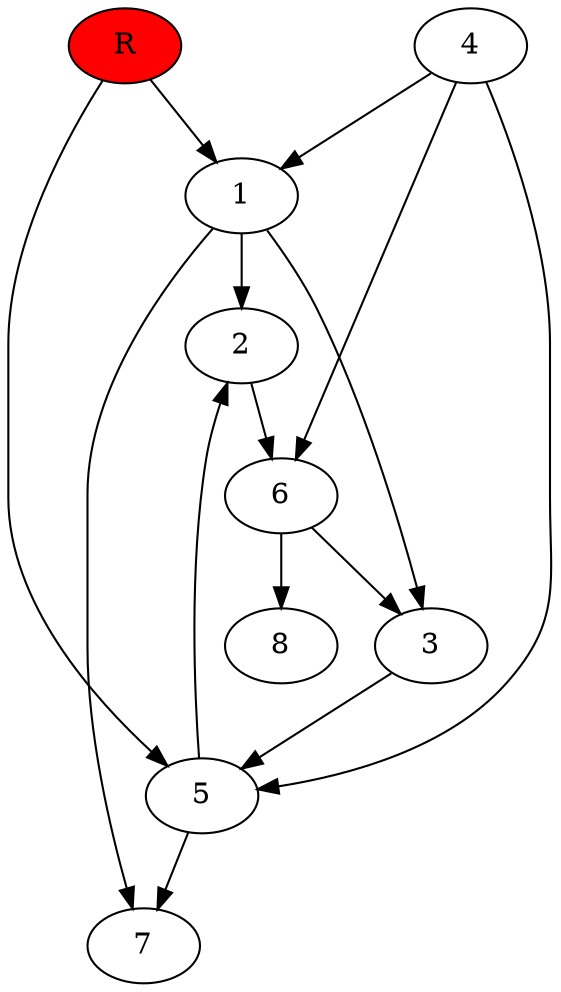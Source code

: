 digraph prb29356 {
	1
	2
	3
	4
	5
	6
	7
	8
	R [fillcolor="#ff0000" style=filled]
	1 -> 2
	1 -> 3
	1 -> 7
	2 -> 6
	3 -> 5
	4 -> 1
	4 -> 5
	4 -> 6
	5 -> 2
	5 -> 7
	6 -> 3
	6 -> 8
	R -> 1
	R -> 5
}
